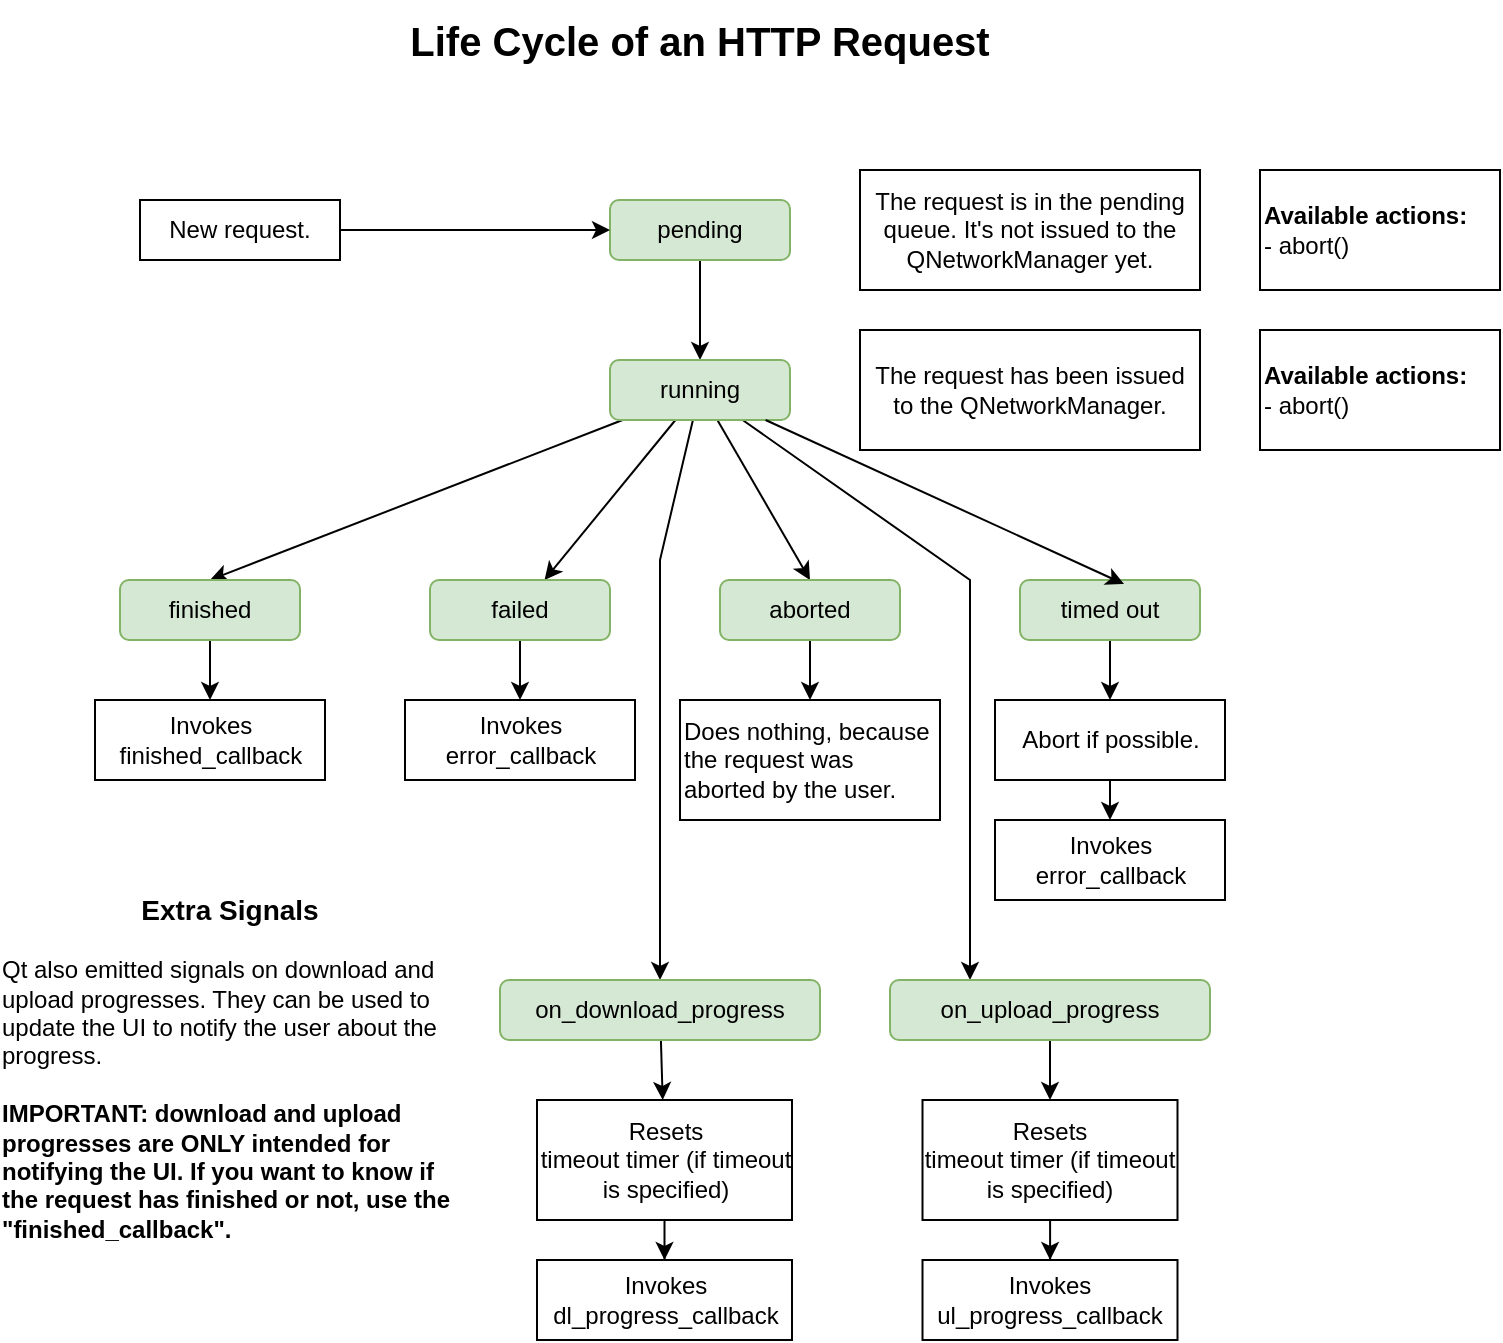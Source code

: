 <mxfile version="12.4.8" type="device"><diagram id="0Hb7h790Z9tPSr6ueOTE" name="Page-1"><mxGraphModel dx="452" dy="1604" grid="1" gridSize="10" guides="1" tooltips="1" connect="1" arrows="1" fold="1" page="1" pageScale="1" pageWidth="827" pageHeight="1169" math="0" shadow="0"><root><mxCell id="0"/><mxCell id="1" parent="0"/><mxCell id="_NkgpFsw7c6N3WuDt4t1-10" style="edgeStyle=orthogonalEdgeStyle;rounded=0;orthogonalLoop=1;jettySize=auto;html=1;entryX=0.5;entryY=0;entryDx=0;entryDy=0;" parent="1" source="_NkgpFsw7c6N3WuDt4t1-1" target="_NkgpFsw7c6N3WuDt4t1-2" edge="1"><mxGeometry relative="1" as="geometry"/></mxCell><mxCell id="_NkgpFsw7c6N3WuDt4t1-1" value="pending" style="rounded=1;whiteSpace=wrap;html=1;fillColor=#d5e8d4;strokeColor=#82b366;" parent="1" vertex="1"><mxGeometry x="335" y="100" width="90" height="30" as="geometry"/></mxCell><mxCell id="_NkgpFsw7c6N3WuDt4t1-11" style="rounded=0;orthogonalLoop=1;jettySize=auto;html=1;" parent="1" source="_NkgpFsw7c6N3WuDt4t1-2" target="_NkgpFsw7c6N3WuDt4t1-5" edge="1"><mxGeometry relative="1" as="geometry"/></mxCell><mxCell id="_NkgpFsw7c6N3WuDt4t1-12" style="edgeStyle=none;rounded=0;orthogonalLoop=1;jettySize=auto;html=1;entryX=0.5;entryY=0;entryDx=0;entryDy=0;" parent="1" source="_NkgpFsw7c6N3WuDt4t1-2" target="_NkgpFsw7c6N3WuDt4t1-4" edge="1"><mxGeometry relative="1" as="geometry"/></mxCell><mxCell id="_NkgpFsw7c6N3WuDt4t1-13" style="edgeStyle=none;rounded=0;orthogonalLoop=1;jettySize=auto;html=1;entryX=0.5;entryY=0;entryDx=0;entryDy=0;" parent="1" source="_NkgpFsw7c6N3WuDt4t1-2" target="_NkgpFsw7c6N3WuDt4t1-3" edge="1"><mxGeometry relative="1" as="geometry"/></mxCell><mxCell id="_NkgpFsw7c6N3WuDt4t1-29" style="edgeStyle=none;rounded=0;orthogonalLoop=1;jettySize=auto;html=1;" parent="1" source="_NkgpFsw7c6N3WuDt4t1-2" target="_NkgpFsw7c6N3WuDt4t1-25" edge="1"><mxGeometry relative="1" as="geometry"><Array as="points"><mxPoint x="360" y="280"/></Array></mxGeometry></mxCell><mxCell id="_NkgpFsw7c6N3WuDt4t1-30" style="edgeStyle=none;rounded=0;orthogonalLoop=1;jettySize=auto;html=1;entryX=0.25;entryY=0;entryDx=0;entryDy=0;" parent="1" source="_NkgpFsw7c6N3WuDt4t1-2" target="_NkgpFsw7c6N3WuDt4t1-26" edge="1"><mxGeometry relative="1" as="geometry"><Array as="points"><mxPoint x="515" y="290"/></Array></mxGeometry></mxCell><mxCell id="_NkgpFsw7c6N3WuDt4t1-2" value="running" style="rounded=1;whiteSpace=wrap;html=1;fillColor=#d5e8d4;strokeColor=#82b366;" parent="1" vertex="1"><mxGeometry x="335" y="180" width="90" height="30" as="geometry"/></mxCell><mxCell id="_NkgpFsw7c6N3WuDt4t1-20" style="edgeStyle=none;rounded=0;orthogonalLoop=1;jettySize=auto;html=1;" parent="1" source="_NkgpFsw7c6N3WuDt4t1-3" target="_NkgpFsw7c6N3WuDt4t1-17" edge="1"><mxGeometry relative="1" as="geometry"/></mxCell><mxCell id="_NkgpFsw7c6N3WuDt4t1-3" value="finished" style="rounded=1;whiteSpace=wrap;html=1;fillColor=#d5e8d4;strokeColor=#82b366;" parent="1" vertex="1"><mxGeometry x="90" y="290" width="90" height="30" as="geometry"/></mxCell><mxCell id="_NkgpFsw7c6N3WuDt4t1-23" style="edgeStyle=none;rounded=0;orthogonalLoop=1;jettySize=auto;html=1;" parent="1" source="_NkgpFsw7c6N3WuDt4t1-4" target="_NkgpFsw7c6N3WuDt4t1-21" edge="1"><mxGeometry relative="1" as="geometry"/></mxCell><mxCell id="_NkgpFsw7c6N3WuDt4t1-4" value="aborted" style="rounded=1;whiteSpace=wrap;html=1;fillColor=#d5e8d4;strokeColor=#82b366;" parent="1" vertex="1"><mxGeometry x="390" y="290" width="90" height="30" as="geometry"/></mxCell><mxCell id="_NkgpFsw7c6N3WuDt4t1-19" style="edgeStyle=none;rounded=0;orthogonalLoop=1;jettySize=auto;html=1;" parent="1" source="_NkgpFsw7c6N3WuDt4t1-5" target="_NkgpFsw7c6N3WuDt4t1-18" edge="1"><mxGeometry relative="1" as="geometry"/></mxCell><mxCell id="_NkgpFsw7c6N3WuDt4t1-5" value="failed" style="rounded=1;whiteSpace=wrap;html=1;fillColor=#d5e8d4;strokeColor=#82b366;" parent="1" vertex="1"><mxGeometry x="245" y="290" width="90" height="30" as="geometry"/></mxCell><mxCell id="_NkgpFsw7c6N3WuDt4t1-24" style="edgeStyle=none;rounded=0;orthogonalLoop=1;jettySize=auto;html=1;" parent="1" source="_NkgpFsw7c6N3WuDt4t1-6" target="_NkgpFsw7c6N3WuDt4t1-22" edge="1"><mxGeometry relative="1" as="geometry"/></mxCell><mxCell id="_NkgpFsw7c6N3WuDt4t1-6" value="timed out" style="rounded=1;whiteSpace=wrap;html=1;fillColor=#d5e8d4;strokeColor=#82b366;" parent="1" vertex="1"><mxGeometry x="540" y="290" width="90" height="30" as="geometry"/></mxCell><mxCell id="_NkgpFsw7c6N3WuDt4t1-14" style="edgeStyle=none;rounded=0;orthogonalLoop=1;jettySize=auto;html=1;entryX=0.578;entryY=0.067;entryDx=0;entryDy=0;entryPerimeter=0;" parent="1" source="_NkgpFsw7c6N3WuDt4t1-2" target="_NkgpFsw7c6N3WuDt4t1-6" edge="1"><mxGeometry relative="1" as="geometry"/></mxCell><mxCell id="_NkgpFsw7c6N3WuDt4t1-15" value="&lt;div align=&quot;left&quot;&gt;&lt;b&gt;Available actions:&lt;/b&gt;&lt;br&gt;&lt;/div&gt;&lt;div align=&quot;left&quot;&gt;- abort()&lt;/div&gt;" style="rounded=0;whiteSpace=wrap;html=1;align=left;" parent="1" vertex="1"><mxGeometry x="660" y="165" width="120" height="60" as="geometry"/></mxCell><mxCell id="_NkgpFsw7c6N3WuDt4t1-16" value="&lt;div align=&quot;left&quot;&gt;&lt;b&gt;Available actions:&lt;/b&gt;&lt;br&gt;&lt;/div&gt;&lt;div align=&quot;left&quot;&gt;- abort()&lt;/div&gt;" style="rounded=0;whiteSpace=wrap;html=1;align=left;" parent="1" vertex="1"><mxGeometry x="660" y="85" width="120" height="60" as="geometry"/></mxCell><mxCell id="_NkgpFsw7c6N3WuDt4t1-17" value="&lt;div&gt;Invokes&lt;/div&gt;&lt;div&gt;finished_callback&lt;br&gt;&lt;/div&gt;" style="rounded=0;whiteSpace=wrap;html=1;align=center;" parent="1" vertex="1"><mxGeometry x="77.5" y="350" width="115" height="40" as="geometry"/></mxCell><mxCell id="_NkgpFsw7c6N3WuDt4t1-18" value="&lt;div&gt;Invokes&lt;/div&gt;&lt;div&gt;error_callback&lt;br&gt;&lt;/div&gt;" style="rounded=0;whiteSpace=wrap;html=1;align=center;" parent="1" vertex="1"><mxGeometry x="232.5" y="350" width="115" height="40" as="geometry"/></mxCell><mxCell id="_NkgpFsw7c6N3WuDt4t1-21" value="&lt;div align=&quot;left&quot;&gt;Does nothing, because the request was aborted by the user.&lt;/div&gt;" style="rounded=0;whiteSpace=wrap;html=1;align=left;verticalAlign=middle;" parent="1" vertex="1"><mxGeometry x="370" y="350" width="130" height="60" as="geometry"/></mxCell><mxCell id="_NkgpFsw7c6N3WuDt4t1-47" style="edgeStyle=none;rounded=0;orthogonalLoop=1;jettySize=auto;html=1;entryX=0.5;entryY=0;entryDx=0;entryDy=0;" parent="1" source="_NkgpFsw7c6N3WuDt4t1-22" target="_NkgpFsw7c6N3WuDt4t1-46" edge="1"><mxGeometry relative="1" as="geometry"/></mxCell><mxCell id="_NkgpFsw7c6N3WuDt4t1-22" value="Abort if possible." style="rounded=0;whiteSpace=wrap;html=1;align=center;" parent="1" vertex="1"><mxGeometry x="527.5" y="350" width="115" height="40" as="geometry"/></mxCell><mxCell id="_NkgpFsw7c6N3WuDt4t1-33" style="edgeStyle=none;rounded=0;orthogonalLoop=1;jettySize=auto;html=1;" parent="1" source="_NkgpFsw7c6N3WuDt4t1-25" target="07lMYfhAdY4kIGpv0Tbe-1" edge="1"><mxGeometry relative="1" as="geometry"/></mxCell><mxCell id="_NkgpFsw7c6N3WuDt4t1-25" value="on_download_progress" style="rounded=1;whiteSpace=wrap;html=1;fillColor=#d5e8d4;strokeColor=#82b366;" parent="1" vertex="1"><mxGeometry x="280" y="490" width="160" height="30" as="geometry"/></mxCell><mxCell id="_NkgpFsw7c6N3WuDt4t1-35" style="edgeStyle=none;rounded=0;orthogonalLoop=1;jettySize=auto;html=1;entryX=0.5;entryY=0;entryDx=0;entryDy=0;" parent="1" source="_NkgpFsw7c6N3WuDt4t1-26" target="07lMYfhAdY4kIGpv0Tbe-2" edge="1"><mxGeometry relative="1" as="geometry"/></mxCell><mxCell id="_NkgpFsw7c6N3WuDt4t1-26" value="on_upload_progress" style="rounded=1;whiteSpace=wrap;html=1;fillColor=#d5e8d4;strokeColor=#82b366;" parent="1" vertex="1"><mxGeometry x="475" y="490" width="160" height="30" as="geometry"/></mxCell><mxCell id="_NkgpFsw7c6N3WuDt4t1-27" value="&lt;div&gt;&lt;font size=&quot;1&quot;&gt;&lt;b style=&quot;font-size: 14px&quot;&gt;Extra Signals&lt;/b&gt;&lt;/font&gt;&lt;/div&gt;&lt;div&gt;&lt;b&gt;&lt;br&gt;&lt;/b&gt;&lt;/div&gt;&lt;div align=&quot;left&quot;&gt;Qt also emitted signals on download and upload progresses. They can be used to update the UI to notify the user about the progress.&lt;/div&gt;&lt;div align=&quot;left&quot;&gt;&lt;br&gt;&lt;/div&gt;&lt;div align=&quot;left&quot;&gt;&lt;b&gt;IMPORTANT: download and upload progresses are ONLY intended for notifying the UI. If you want to know if the request has finished or not, use the &quot;finished_callback&quot;.&lt;/b&gt;&lt;br&gt;&lt;/div&gt;" style="text;html=1;strokeColor=none;fillColor=none;align=center;verticalAlign=top;whiteSpace=wrap;rounded=0;" parent="1" vertex="1"><mxGeometry x="30" y="440" width="230" height="190" as="geometry"/></mxCell><mxCell id="_NkgpFsw7c6N3WuDt4t1-31" value="&lt;div&gt;Invokes&lt;/div&gt;&lt;div&gt;dl_progress_callback&lt;br&gt;&lt;/div&gt;" style="rounded=0;whiteSpace=wrap;html=1;align=center;" parent="1" vertex="1"><mxGeometry x="298.5" y="630" width="127.5" height="40" as="geometry"/></mxCell><mxCell id="_NkgpFsw7c6N3WuDt4t1-34" value="&lt;div&gt;Invokes&lt;/div&gt;&lt;div&gt;ul_progress_callback&lt;br&gt;&lt;/div&gt;" style="rounded=0;whiteSpace=wrap;html=1;align=center;" parent="1" vertex="1"><mxGeometry x="491.25" y="630" width="127.5" height="40" as="geometry"/></mxCell><mxCell id="_NkgpFsw7c6N3WuDt4t1-37" value="&lt;font style=&quot;font-size: 20px&quot;&gt;&lt;b&gt;Life Cycle of an HTTP Request&lt;br&gt;&lt;/b&gt;&lt;/font&gt;" style="text;html=1;strokeColor=none;fillColor=none;align=center;verticalAlign=middle;whiteSpace=wrap;rounded=0;" parent="1" vertex="1"><mxGeometry x="200" width="360" height="40" as="geometry"/></mxCell><mxCell id="_NkgpFsw7c6N3WuDt4t1-43" style="edgeStyle=none;rounded=0;orthogonalLoop=1;jettySize=auto;html=1;entryX=0;entryY=0.5;entryDx=0;entryDy=0;" parent="1" source="_NkgpFsw7c6N3WuDt4t1-42" target="_NkgpFsw7c6N3WuDt4t1-1" edge="1"><mxGeometry relative="1" as="geometry"/></mxCell><mxCell id="_NkgpFsw7c6N3WuDt4t1-42" value="New request." style="rounded=0;whiteSpace=wrap;html=1;align=center;" parent="1" vertex="1"><mxGeometry x="100" y="100" width="100" height="30" as="geometry"/></mxCell><mxCell id="_NkgpFsw7c6N3WuDt4t1-44" value="The request is in the pending queue. It's not issued to the QNetworkManager yet." style="rounded=0;whiteSpace=wrap;html=1;align=center;" parent="1" vertex="1"><mxGeometry x="460" y="85" width="170" height="60" as="geometry"/></mxCell><mxCell id="_NkgpFsw7c6N3WuDt4t1-45" value="The request has been issued to the QNetworkManager." style="rounded=0;whiteSpace=wrap;html=1;align=center;" parent="1" vertex="1"><mxGeometry x="460" y="165" width="170" height="60" as="geometry"/></mxCell><mxCell id="_NkgpFsw7c6N3WuDt4t1-46" value="&lt;div&gt;Invokes&lt;/div&gt;&lt;div&gt;error_callback&lt;br&gt;&lt;/div&gt;" style="rounded=0;whiteSpace=wrap;html=1;align=center;" parent="1" vertex="1"><mxGeometry x="527.5" y="410" width="115" height="40" as="geometry"/></mxCell><mxCell id="07lMYfhAdY4kIGpv0Tbe-3" style="edgeStyle=orthogonalEdgeStyle;rounded=0;orthogonalLoop=1;jettySize=auto;html=1;" edge="1" parent="1" source="07lMYfhAdY4kIGpv0Tbe-1" target="_NkgpFsw7c6N3WuDt4t1-31"><mxGeometry relative="1" as="geometry"/></mxCell><mxCell id="07lMYfhAdY4kIGpv0Tbe-1" value="&lt;div&gt;Resets&lt;/div&gt;&lt;div&gt;timeout timer (if timeout is specified)&lt;br&gt;&lt;/div&gt;" style="rounded=0;whiteSpace=wrap;html=1;align=center;" vertex="1" parent="1"><mxGeometry x="298.5" y="550" width="127.5" height="60" as="geometry"/></mxCell><mxCell id="07lMYfhAdY4kIGpv0Tbe-6" style="edgeStyle=orthogonalEdgeStyle;rounded=0;orthogonalLoop=1;jettySize=auto;html=1;" edge="1" parent="1" source="07lMYfhAdY4kIGpv0Tbe-2" target="_NkgpFsw7c6N3WuDt4t1-34"><mxGeometry relative="1" as="geometry"/></mxCell><mxCell id="07lMYfhAdY4kIGpv0Tbe-2" value="&lt;div&gt;Resets&lt;/div&gt;&lt;div&gt;timeout timer (if timeout is specified)&lt;/div&gt;" style="rounded=0;whiteSpace=wrap;html=1;align=center;" vertex="1" parent="1"><mxGeometry x="491.25" y="550" width="127.5" height="60" as="geometry"/></mxCell></root></mxGraphModel></diagram></mxfile>